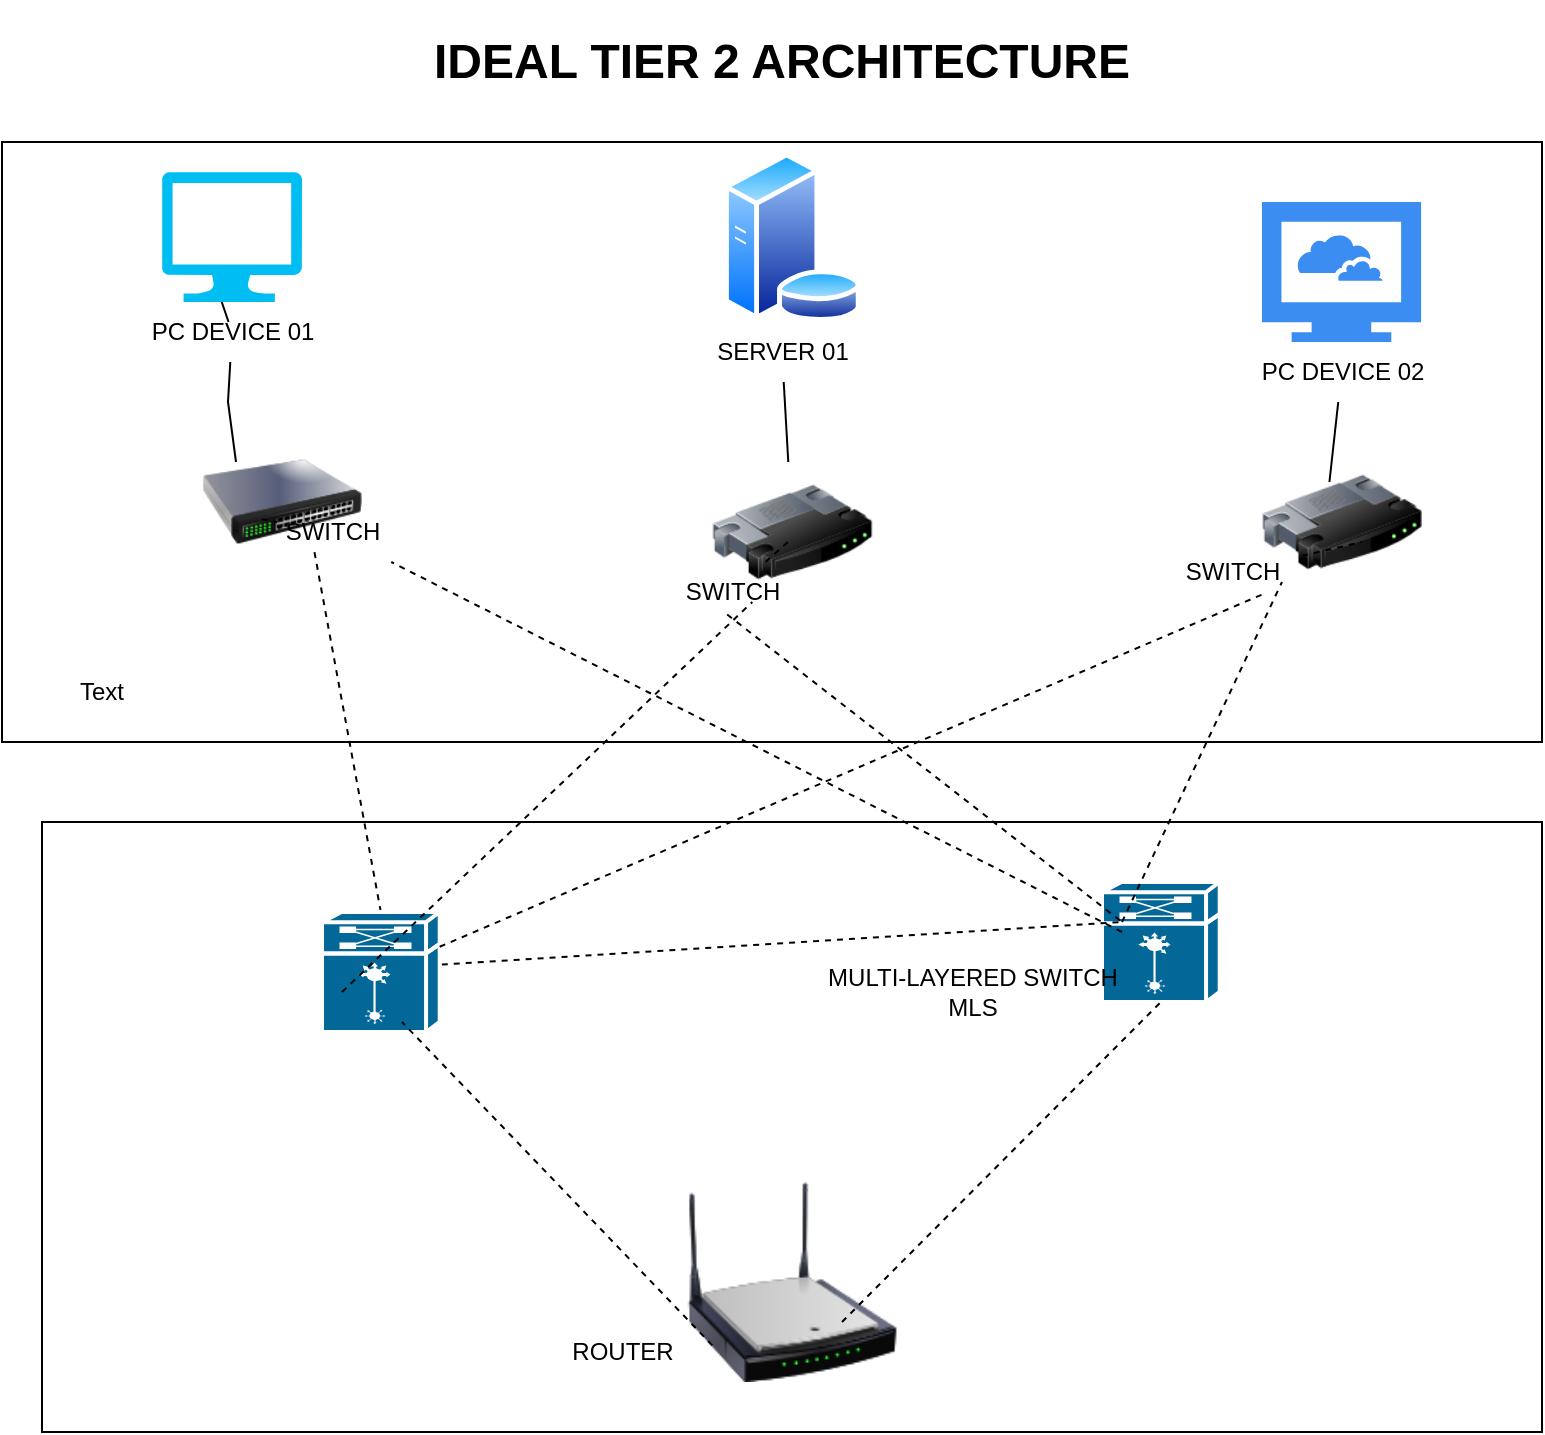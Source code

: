 <mxfile version="24.5.2" type="device">
  <diagram name="Page-1" id="7U2hGCDLGD2Dzf8NGq6I">
    <mxGraphModel dx="2072" dy="1805" grid="1" gridSize="10" guides="1" tooltips="1" connect="1" arrows="1" fold="1" page="1" pageScale="1" pageWidth="850" pageHeight="1100" math="0" shadow="0">
      <root>
        <mxCell id="0" />
        <mxCell id="1" parent="0" />
        <mxCell id="Y_fE8vQvsGZrMahcz89O-1" value="" style="rounded=0;whiteSpace=wrap;html=1;" vertex="1" parent="1">
          <mxGeometry x="-700" y="60" width="770" height="300" as="geometry" />
        </mxCell>
        <mxCell id="Y_fE8vQvsGZrMahcz89O-3" value="" style="verticalLabelPosition=bottom;html=1;verticalAlign=top;align=center;strokeColor=none;fillColor=#00BEF2;shape=mxgraph.azure.computer;pointerEvents=1;" vertex="1" parent="1">
          <mxGeometry x="-620" y="75" width="70" height="65" as="geometry" />
        </mxCell>
        <mxCell id="Y_fE8vQvsGZrMahcz89O-4" value="" style="sketch=0;html=1;aspect=fixed;strokeColor=none;shadow=0;fillColor=#3B8DF1;verticalAlign=top;labelPosition=center;verticalLabelPosition=bottom;shape=mxgraph.gcp2.cloud_computer" vertex="1" parent="1">
          <mxGeometry x="-70" y="90" width="79.55" height="70" as="geometry" />
        </mxCell>
        <mxCell id="Y_fE8vQvsGZrMahcz89O-5" value="" style="image;aspect=fixed;perimeter=ellipsePerimeter;html=1;align=center;shadow=0;dashed=0;spacingTop=3;image=img/lib/active_directory/database_server.svg;" vertex="1" parent="1">
          <mxGeometry x="-339.7" y="65" width="69.7" height="85" as="geometry" />
        </mxCell>
        <mxCell id="Y_fE8vQvsGZrMahcz89O-6" value="" style="image;html=1;image=img/lib/clip_art/networking/Switch_128x128.png" vertex="1" parent="1">
          <mxGeometry x="-600" y="200" width="80" height="80" as="geometry" />
        </mxCell>
        <mxCell id="Y_fE8vQvsGZrMahcz89O-7" value="" style="image;html=1;image=img/lib/clip_art/networking/Router_128x128.png" vertex="1" parent="1">
          <mxGeometry x="-344.85" y="220" width="80" height="70" as="geometry" />
        </mxCell>
        <mxCell id="Y_fE8vQvsGZrMahcz89O-8" value="" style="image;html=1;image=img/lib/clip_art/networking/Router_128x128.png" vertex="1" parent="1">
          <mxGeometry x="-70" y="210" width="80" height="80" as="geometry" />
        </mxCell>
        <mxCell id="Y_fE8vQvsGZrMahcz89O-16" value="" style="endArrow=none;html=1;rounded=0;" edge="1" parent="1" source="Y_fE8vQvsGZrMahcz89O-33">
          <mxGeometry width="50" height="50" relative="1" as="geometry">
            <mxPoint x="-310.71" y="210" as="sourcePoint" />
            <mxPoint x="-310.71" y="150" as="targetPoint" />
          </mxGeometry>
        </mxCell>
        <mxCell id="Y_fE8vQvsGZrMahcz89O-18" value="" style="endArrow=none;html=1;rounded=0;" edge="1" parent="1" source="Y_fE8vQvsGZrMahcz89O-37">
          <mxGeometry width="50" height="50" relative="1" as="geometry">
            <mxPoint x="-36.29" y="230" as="sourcePoint" />
            <mxPoint x="-40" y="160" as="targetPoint" />
          </mxGeometry>
        </mxCell>
        <mxCell id="Y_fE8vQvsGZrMahcz89O-19" value="" style="endArrow=none;html=1;rounded=0;" edge="1" parent="1" source="Y_fE8vQvsGZrMahcz89O-32">
          <mxGeometry width="50" height="50" relative="1" as="geometry">
            <mxPoint x="-583" y="220" as="sourcePoint" />
            <mxPoint x="-586.71" y="150" as="targetPoint" />
            <Array as="points" />
          </mxGeometry>
        </mxCell>
        <mxCell id="Y_fE8vQvsGZrMahcz89O-24" value="" style="rounded=0;whiteSpace=wrap;html=1;" vertex="1" parent="1">
          <mxGeometry x="-680" y="400" width="750" height="305" as="geometry" />
        </mxCell>
        <mxCell id="Y_fE8vQvsGZrMahcz89O-20" value="" style="endArrow=none;dashed=1;html=1;rounded=0;entryX=1;entryY=1;entryDx=0;entryDy=0;" edge="1" parent="1" source="Y_fE8vQvsGZrMahcz89O-35">
          <mxGeometry width="50" height="50" relative="1" as="geometry">
            <mxPoint x="-310" y="440" as="sourcePoint" />
            <mxPoint x="-562.43" y="250" as="targetPoint" />
          </mxGeometry>
        </mxCell>
        <mxCell id="Y_fE8vQvsGZrMahcz89O-21" value="" style="endArrow=none;dashed=1;html=1;rounded=0;entryX=1;entryY=1;entryDx=0;entryDy=0;" edge="1" parent="1" source="Y_fE8vQvsGZrMahcz89O-34">
          <mxGeometry width="50" height="50" relative="1" as="geometry">
            <mxPoint x="-302.64" y="440" as="sourcePoint" />
            <mxPoint x="-307.07" y="260" as="targetPoint" />
          </mxGeometry>
        </mxCell>
        <mxCell id="Y_fE8vQvsGZrMahcz89O-22" value="" style="endArrow=none;dashed=1;html=1;rounded=0;entryX=1;entryY=1;entryDx=0;entryDy=0;" edge="1" parent="1" source="Y_fE8vQvsGZrMahcz89O-38">
          <mxGeometry width="50" height="50" relative="1" as="geometry">
            <mxPoint x="-300" y="440" as="sourcePoint" />
            <mxPoint x="-20.0" y="260" as="targetPoint" />
          </mxGeometry>
        </mxCell>
        <mxCell id="Y_fE8vQvsGZrMahcz89O-25" value="" style="shape=mxgraph.cisco.switches.multilayer_remote_switch;html=1;pointerEvents=1;dashed=0;fillColor=#036897;strokeColor=#ffffff;strokeWidth=2;verticalLabelPosition=bottom;verticalAlign=top;align=center;outlineConnect=0;" vertex="1" parent="1">
          <mxGeometry x="-150.0" y="430" width="58.85" height="60" as="geometry" />
        </mxCell>
        <mxCell id="Y_fE8vQvsGZrMahcz89O-26" value="" style="image;html=1;image=img/lib/clip_art/networking/Wireless_Router_N_128x128.png" vertex="1" parent="1">
          <mxGeometry x="-370" y="580" width="130" height="100" as="geometry" />
        </mxCell>
        <mxCell id="Y_fE8vQvsGZrMahcz89O-27" value="" style="endArrow=none;dashed=1;html=1;rounded=0;entryX=0.5;entryY=1;entryDx=0;entryDy=0;entryPerimeter=0;" edge="1" parent="1" target="Y_fE8vQvsGZrMahcz89O-25">
          <mxGeometry width="50" height="50" relative="1" as="geometry">
            <mxPoint x="-280" y="650" as="sourcePoint" />
            <mxPoint x="-330" y="500" as="targetPoint" />
          </mxGeometry>
        </mxCell>
        <mxCell id="Y_fE8vQvsGZrMahcz89O-28" value="&lt;h1&gt;&lt;b&gt;IDEAL TIER 2 ARCHITECTURE&lt;/b&gt;&lt;/h1&gt;" style="text;html=1;align=center;verticalAlign=middle;whiteSpace=wrap;rounded=0;" vertex="1" parent="1">
          <mxGeometry x="-650" width="680" height="40" as="geometry" />
        </mxCell>
        <mxCell id="Y_fE8vQvsGZrMahcz89O-29" value="Text" style="text;html=1;align=center;verticalAlign=middle;whiteSpace=wrap;rounded=0;" vertex="1" parent="1">
          <mxGeometry x="-680" y="320" width="60" height="30" as="geometry" />
        </mxCell>
        <mxCell id="Y_fE8vQvsGZrMahcz89O-36" value="" style="endArrow=none;dashed=1;html=1;rounded=0;entryX=0.374;entryY=0.825;entryDx=0;entryDy=0;exitX=0.5;exitY=0;exitDx=0;exitDy=0;exitPerimeter=0;entryPerimeter=0;" edge="1" parent="1" source="Y_fE8vQvsGZrMahcz89O-52" target="Y_fE8vQvsGZrMahcz89O-35">
          <mxGeometry width="50" height="50" relative="1" as="geometry">
            <mxPoint x="-310" y="440" as="sourcePoint" />
            <mxPoint x="-562.43" y="250" as="targetPoint" />
            <Array as="points" />
          </mxGeometry>
        </mxCell>
        <mxCell id="Y_fE8vQvsGZrMahcz89O-35" value="SWITCH" style="text;html=1;align=center;verticalAlign=middle;resizable=0;points=[];autosize=1;strokeColor=none;fillColor=none;" vertex="1" parent="1">
          <mxGeometry x="-570" y="240" width="70" height="30" as="geometry" />
        </mxCell>
        <mxCell id="Y_fE8vQvsGZrMahcz89O-39" value="MULTI-LAYERED SWITCH&lt;br&gt;MLS" style="text;html=1;align=center;verticalAlign=middle;resizable=0;points=[];autosize=1;strokeColor=none;fillColor=none;rotation=0;" vertex="1" parent="1">
          <mxGeometry x="-300" y="465" width="170" height="40" as="geometry" />
        </mxCell>
        <mxCell id="Y_fE8vQvsGZrMahcz89O-40" value="ROUTER" style="text;html=1;align=center;verticalAlign=middle;resizable=0;points=[];autosize=1;strokeColor=none;fillColor=none;" vertex="1" parent="1">
          <mxGeometry x="-425" y="650" width="70" height="30" as="geometry" />
        </mxCell>
        <mxCell id="Y_fE8vQvsGZrMahcz89O-41" value="" style="endArrow=none;html=1;rounded=0;" edge="1" parent="1" target="Y_fE8vQvsGZrMahcz89O-32">
          <mxGeometry width="50" height="50" relative="1" as="geometry">
            <mxPoint x="-583" y="220" as="sourcePoint" />
            <mxPoint x="-586.71" y="150" as="targetPoint" />
            <Array as="points">
              <mxPoint x="-587" y="190" />
            </Array>
          </mxGeometry>
        </mxCell>
        <mxCell id="Y_fE8vQvsGZrMahcz89O-32" value="PC DEVICE 01" style="text;html=1;align=center;verticalAlign=middle;resizable=0;points=[];autosize=1;strokeColor=none;fillColor=none;" vertex="1" parent="1">
          <mxGeometry x="-635" y="140" width="100" height="30" as="geometry" />
        </mxCell>
        <mxCell id="Y_fE8vQvsGZrMahcz89O-42" value="" style="endArrow=none;html=1;rounded=0;" edge="1" parent="1" source="Y_fE8vQvsGZrMahcz89O-7" target="Y_fE8vQvsGZrMahcz89O-33">
          <mxGeometry width="50" height="50" relative="1" as="geometry">
            <mxPoint x="-307" y="220" as="sourcePoint" />
            <mxPoint x="-310.71" y="150" as="targetPoint" />
          </mxGeometry>
        </mxCell>
        <mxCell id="Y_fE8vQvsGZrMahcz89O-33" value="SERVER 01" style="text;html=1;align=center;verticalAlign=middle;resizable=0;points=[];autosize=1;strokeColor=none;fillColor=none;" vertex="1" parent="1">
          <mxGeometry x="-355" y="150" width="90" height="30" as="geometry" />
        </mxCell>
        <mxCell id="Y_fE8vQvsGZrMahcz89O-43" value="" style="endArrow=none;html=1;rounded=0;" edge="1" parent="1" target="Y_fE8vQvsGZrMahcz89O-37">
          <mxGeometry width="50" height="50" relative="1" as="geometry">
            <mxPoint x="-36.29" y="230" as="sourcePoint" />
            <mxPoint x="-40" y="160" as="targetPoint" />
          </mxGeometry>
        </mxCell>
        <mxCell id="Y_fE8vQvsGZrMahcz89O-37" value="PC DEVICE 02" style="text;html=1;align=center;verticalAlign=middle;resizable=0;points=[];autosize=1;strokeColor=none;fillColor=none;" vertex="1" parent="1">
          <mxGeometry x="-80.22" y="160" width="100" height="30" as="geometry" />
        </mxCell>
        <mxCell id="Y_fE8vQvsGZrMahcz89O-44" value="" style="endArrow=none;dashed=1;html=1;rounded=0;" edge="1" parent="1">
          <mxGeometry width="50" height="50" relative="1" as="geometry">
            <mxPoint x="-140" y="450" as="sourcePoint" />
            <mxPoint x="-60" y="280" as="targetPoint" />
          </mxGeometry>
        </mxCell>
        <mxCell id="Y_fE8vQvsGZrMahcz89O-38" value="SWITCH" style="text;html=1;align=center;verticalAlign=middle;resizable=0;points=[];autosize=1;strokeColor=none;fillColor=none;" vertex="1" parent="1">
          <mxGeometry x="-120.0" y="260" width="70" height="30" as="geometry" />
        </mxCell>
        <mxCell id="Y_fE8vQvsGZrMahcz89O-45" value="" style="endArrow=none;dashed=1;html=1;rounded=0;entryX=0.433;entryY=0.816;entryDx=0;entryDy=0;exitX=0;exitY=0.5;exitDx=0;exitDy=0;exitPerimeter=0;entryPerimeter=0;" edge="1" parent="1" source="Y_fE8vQvsGZrMahcz89O-52" target="Y_fE8vQvsGZrMahcz89O-34">
          <mxGeometry width="50" height="50" relative="1" as="geometry">
            <mxPoint x="-302.64" y="440" as="sourcePoint" />
            <mxPoint x="-307.07" y="260" as="targetPoint" />
            <Array as="points">
              <mxPoint x="-140" y="450" />
            </Array>
          </mxGeometry>
        </mxCell>
        <mxCell id="Y_fE8vQvsGZrMahcz89O-34" value="SWITCH" style="text;html=1;align=center;verticalAlign=middle;resizable=0;points=[];autosize=1;strokeColor=none;fillColor=none;" vertex="1" parent="1">
          <mxGeometry x="-370" y="270" width="70" height="30" as="geometry" />
        </mxCell>
        <mxCell id="Y_fE8vQvsGZrMahcz89O-52" value="" style="shape=mxgraph.cisco.switches.multilayer_remote_switch;html=1;pointerEvents=1;dashed=0;fillColor=#036897;strokeColor=#ffffff;strokeWidth=2;verticalLabelPosition=bottom;verticalAlign=top;align=center;outlineConnect=0;" vertex="1" parent="1">
          <mxGeometry x="-540" y="445" width="58.85" height="60" as="geometry" />
        </mxCell>
        <mxCell id="Y_fE8vQvsGZrMahcz89O-53" value="" style="endArrow=none;dashed=1;html=1;rounded=0;exitX=0;exitY=0.5;exitDx=0;exitDy=0;exitPerimeter=0;entryX=0.25;entryY=1;entryDx=0;entryDy=0;" edge="1" parent="1" target="Y_fE8vQvsGZrMahcz89O-7">
          <mxGeometry width="50" height="50" relative="1" as="geometry">
            <mxPoint x="-530" y="485" as="sourcePoint" />
            <mxPoint x="-290" y="310" as="targetPoint" />
            <Array as="points" />
          </mxGeometry>
        </mxCell>
        <mxCell id="Y_fE8vQvsGZrMahcz89O-54" value="" style="endArrow=none;dashed=1;html=1;rounded=0;entryX=0.715;entryY=0.876;entryDx=0;entryDy=0;entryPerimeter=0;" edge="1" parent="1" source="Y_fE8vQvsGZrMahcz89O-52" target="Y_fE8vQvsGZrMahcz89O-38">
          <mxGeometry width="50" height="50" relative="1" as="geometry">
            <mxPoint x="-130" y="460" as="sourcePoint" />
            <mxPoint x="-40" y="300" as="targetPoint" />
          </mxGeometry>
        </mxCell>
        <mxCell id="Y_fE8vQvsGZrMahcz89O-55" value="" style="endArrow=none;dashed=1;html=1;rounded=0;" edge="1" parent="1" target="Y_fE8vQvsGZrMahcz89O-35">
          <mxGeometry width="50" height="50" relative="1" as="geometry">
            <mxPoint x="-140" y="455" as="sourcePoint" />
            <mxPoint x="-534" y="275" as="targetPoint" />
            <Array as="points" />
          </mxGeometry>
        </mxCell>
        <mxCell id="Y_fE8vQvsGZrMahcz89O-56" value="" style="endArrow=none;dashed=1;html=1;rounded=0;entryX=0.374;entryY=0.825;entryDx=0;entryDy=0;exitX=1.145;exitY=0.389;exitDx=0;exitDy=0;exitPerimeter=0;entryPerimeter=0;" edge="1" parent="1" source="Y_fE8vQvsGZrMahcz89O-40">
          <mxGeometry width="50" height="50" relative="1" as="geometry">
            <mxPoint x="-467" y="680" as="sourcePoint" />
            <mxPoint x="-500" y="500" as="targetPoint" />
            <Array as="points" />
          </mxGeometry>
        </mxCell>
      </root>
    </mxGraphModel>
  </diagram>
</mxfile>
